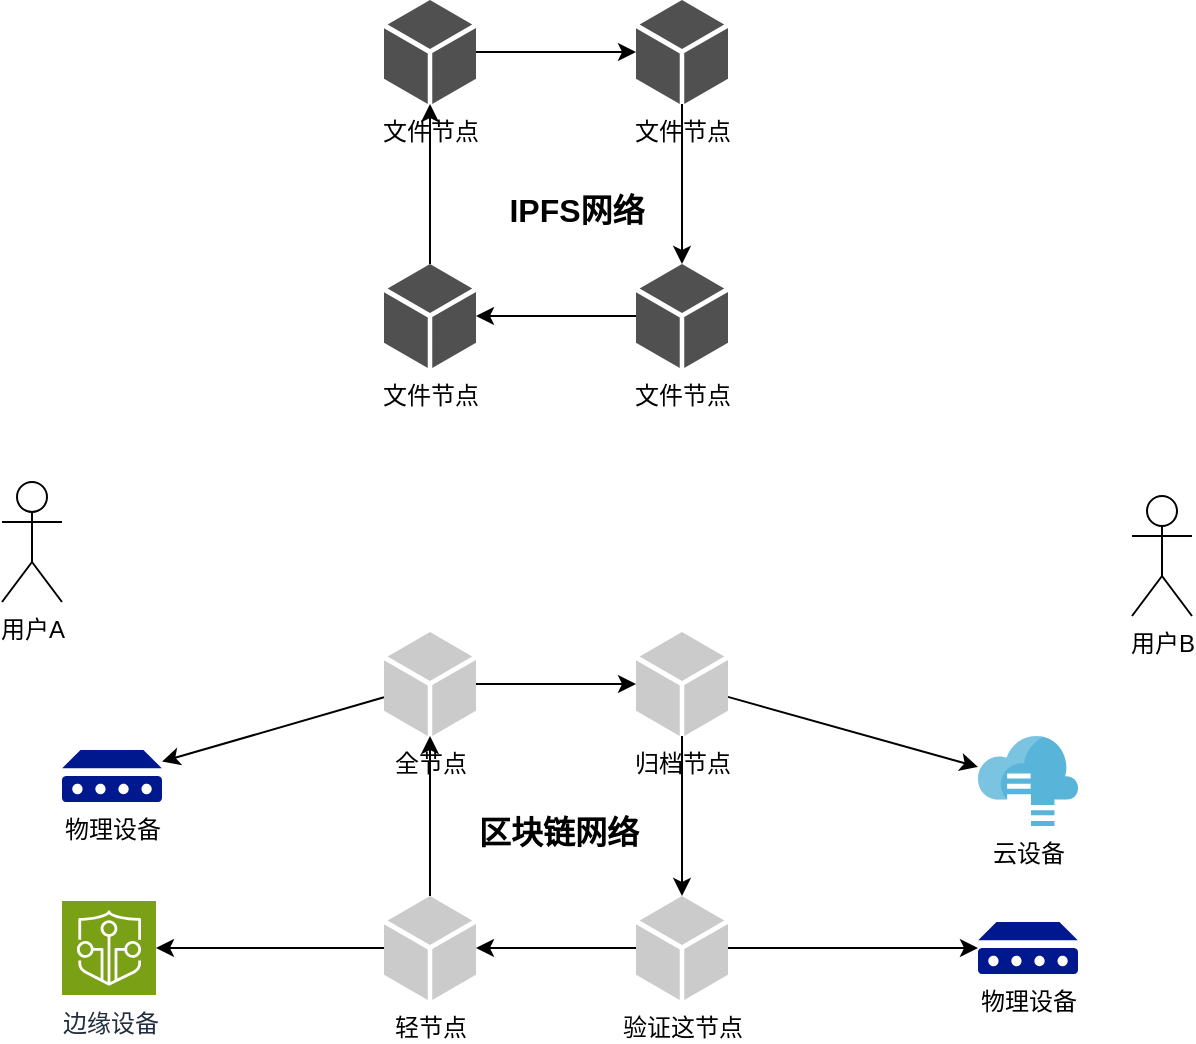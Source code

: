 <mxfile version="24.7.6">
  <diagram name="Page-1" id="s_Dl9qrYyo9qW8SoNdO6">
    <mxGraphModel dx="794" dy="451" grid="1" gridSize="10" guides="1" tooltips="1" connect="1" arrows="1" fold="1" page="1" pageScale="1" pageWidth="850" pageHeight="1100" math="0" shadow="0">
      <root>
        <mxCell id="0" />
        <mxCell id="1" parent="0" />
        <mxCell id="9xFjlU9iyD7qqbfQ3KTe-1" value="用户A" style="shape=umlActor;verticalLabelPosition=bottom;verticalAlign=top;html=1;outlineConnect=0;" vertex="1" parent="1">
          <mxGeometry x="122" y="325" width="30" height="60" as="geometry" />
        </mxCell>
        <mxCell id="9xFjlU9iyD7qqbfQ3KTe-2" value="用户B" style="shape=umlActor;verticalLabelPosition=bottom;verticalAlign=top;html=1;outlineConnect=0;" vertex="1" parent="1">
          <mxGeometry x="687" y="332" width="30" height="60" as="geometry" />
        </mxCell>
        <mxCell id="9xFjlU9iyD7qqbfQ3KTe-5" value="" style="edgeStyle=orthogonalEdgeStyle;rounded=0;orthogonalLoop=1;jettySize=auto;html=1;" edge="1" parent="1" source="9xFjlU9iyD7qqbfQ3KTe-3" target="9xFjlU9iyD7qqbfQ3KTe-4">
          <mxGeometry relative="1" as="geometry" />
        </mxCell>
        <mxCell id="9xFjlU9iyD7qqbfQ3KTe-3" value="文件节点" style="sketch=0;pointerEvents=1;shadow=0;dashed=0;html=1;strokeColor=none;fillColor=#505050;labelPosition=center;verticalLabelPosition=bottom;verticalAlign=top;outlineConnect=0;align=center;shape=mxgraph.office.concepts.node_generic;" vertex="1" parent="1">
          <mxGeometry x="313" y="84" width="46" height="52" as="geometry" />
        </mxCell>
        <mxCell id="9xFjlU9iyD7qqbfQ3KTe-7" value="" style="edgeStyle=orthogonalEdgeStyle;rounded=0;orthogonalLoop=1;jettySize=auto;html=1;" edge="1" parent="1" source="9xFjlU9iyD7qqbfQ3KTe-4" target="9xFjlU9iyD7qqbfQ3KTe-6">
          <mxGeometry relative="1" as="geometry" />
        </mxCell>
        <mxCell id="9xFjlU9iyD7qqbfQ3KTe-4" value="文件节点" style="sketch=0;pointerEvents=1;shadow=0;dashed=0;html=1;strokeColor=none;fillColor=#505050;labelPosition=center;verticalLabelPosition=bottom;verticalAlign=top;outlineConnect=0;align=center;shape=mxgraph.office.concepts.node_generic;" vertex="1" parent="1">
          <mxGeometry x="439" y="84" width="46" height="52" as="geometry" />
        </mxCell>
        <mxCell id="9xFjlU9iyD7qqbfQ3KTe-9" value="" style="edgeStyle=orthogonalEdgeStyle;rounded=0;orthogonalLoop=1;jettySize=auto;html=1;" edge="1" parent="1" source="9xFjlU9iyD7qqbfQ3KTe-6" target="9xFjlU9iyD7qqbfQ3KTe-8">
          <mxGeometry relative="1" as="geometry" />
        </mxCell>
        <mxCell id="9xFjlU9iyD7qqbfQ3KTe-6" value="文件节点" style="sketch=0;pointerEvents=1;shadow=0;dashed=0;html=1;strokeColor=none;fillColor=#505050;labelPosition=center;verticalLabelPosition=bottom;verticalAlign=top;outlineConnect=0;align=center;shape=mxgraph.office.concepts.node_generic;" vertex="1" parent="1">
          <mxGeometry x="439" y="216" width="46" height="52" as="geometry" />
        </mxCell>
        <mxCell id="9xFjlU9iyD7qqbfQ3KTe-10" value="" style="edgeStyle=orthogonalEdgeStyle;rounded=0;orthogonalLoop=1;jettySize=auto;html=1;" edge="1" parent="1" source="9xFjlU9iyD7qqbfQ3KTe-8" target="9xFjlU9iyD7qqbfQ3KTe-3">
          <mxGeometry relative="1" as="geometry" />
        </mxCell>
        <mxCell id="9xFjlU9iyD7qqbfQ3KTe-8" value="文件节点" style="sketch=0;pointerEvents=1;shadow=0;dashed=0;html=1;strokeColor=none;fillColor=#505050;labelPosition=center;verticalLabelPosition=bottom;verticalAlign=top;outlineConnect=0;align=center;shape=mxgraph.office.concepts.node_generic;" vertex="1" parent="1">
          <mxGeometry x="313" y="216" width="46" height="52" as="geometry" />
        </mxCell>
        <mxCell id="9xFjlU9iyD7qqbfQ3KTe-11" value="IPFS网络" style="text;html=1;align=center;verticalAlign=middle;resizable=0;points=[];autosize=1;strokeColor=none;fillColor=none;fontStyle=1;fontSize=16;" vertex="1" parent="1">
          <mxGeometry x="359" y="174" width="100" height="30" as="geometry" />
        </mxCell>
        <mxCell id="9xFjlU9iyD7qqbfQ3KTe-15" value="" style="edgeStyle=orthogonalEdgeStyle;rounded=0;orthogonalLoop=1;jettySize=auto;html=1;" edge="1" parent="1" source="9xFjlU9iyD7qqbfQ3KTe-13" target="9xFjlU9iyD7qqbfQ3KTe-14">
          <mxGeometry relative="1" as="geometry" />
        </mxCell>
        <mxCell id="9xFjlU9iyD7qqbfQ3KTe-27" value="" style="rounded=0;orthogonalLoop=1;jettySize=auto;html=1;" edge="1" parent="1" source="9xFjlU9iyD7qqbfQ3KTe-13" target="9xFjlU9iyD7qqbfQ3KTe-26">
          <mxGeometry relative="1" as="geometry" />
        </mxCell>
        <mxCell id="9xFjlU9iyD7qqbfQ3KTe-13" value="全节点" style="sketch=0;pointerEvents=1;shadow=0;dashed=0;html=1;strokeColor=none;labelPosition=center;verticalLabelPosition=bottom;verticalAlign=top;outlineConnect=0;align=center;shape=mxgraph.office.concepts.node_generic;fillColor=#CCCBCB;" vertex="1" parent="1">
          <mxGeometry x="313" y="400" width="46" height="52" as="geometry" />
        </mxCell>
        <mxCell id="9xFjlU9iyD7qqbfQ3KTe-17" value="" style="edgeStyle=orthogonalEdgeStyle;rounded=0;orthogonalLoop=1;jettySize=auto;html=1;" edge="1" parent="1" source="9xFjlU9iyD7qqbfQ3KTe-14" target="9xFjlU9iyD7qqbfQ3KTe-16">
          <mxGeometry relative="1" as="geometry" />
        </mxCell>
        <mxCell id="9xFjlU9iyD7qqbfQ3KTe-25" value="" style="rounded=0;orthogonalLoop=1;jettySize=auto;html=1;" edge="1" parent="1" source="9xFjlU9iyD7qqbfQ3KTe-14" target="9xFjlU9iyD7qqbfQ3KTe-24">
          <mxGeometry relative="1" as="geometry" />
        </mxCell>
        <mxCell id="9xFjlU9iyD7qqbfQ3KTe-14" value="归档节点" style="sketch=0;pointerEvents=1;shadow=0;dashed=0;html=1;strokeColor=none;labelPosition=center;verticalLabelPosition=bottom;verticalAlign=top;outlineConnect=0;align=center;shape=mxgraph.office.concepts.node_generic;fillColor=#CCCBCB;" vertex="1" parent="1">
          <mxGeometry x="439" y="400" width="46" height="52" as="geometry" />
        </mxCell>
        <mxCell id="9xFjlU9iyD7qqbfQ3KTe-19" value="" style="edgeStyle=orthogonalEdgeStyle;rounded=0;orthogonalLoop=1;jettySize=auto;html=1;" edge="1" parent="1" source="9xFjlU9iyD7qqbfQ3KTe-16" target="9xFjlU9iyD7qqbfQ3KTe-18">
          <mxGeometry relative="1" as="geometry" />
        </mxCell>
        <mxCell id="9xFjlU9iyD7qqbfQ3KTe-31" value="" style="edgeStyle=orthogonalEdgeStyle;rounded=0;orthogonalLoop=1;jettySize=auto;html=1;" edge="1" parent="1" source="9xFjlU9iyD7qqbfQ3KTe-16" target="9xFjlU9iyD7qqbfQ3KTe-30">
          <mxGeometry relative="1" as="geometry" />
        </mxCell>
        <mxCell id="9xFjlU9iyD7qqbfQ3KTe-16" value="验证这节点" style="sketch=0;pointerEvents=1;shadow=0;dashed=0;html=1;strokeColor=none;labelPosition=center;verticalLabelPosition=bottom;verticalAlign=top;outlineConnect=0;align=center;shape=mxgraph.office.concepts.node_generic;fillColor=#CCCBCB;" vertex="1" parent="1">
          <mxGeometry x="439" y="532" width="46" height="52" as="geometry" />
        </mxCell>
        <mxCell id="9xFjlU9iyD7qqbfQ3KTe-21" value="" style="edgeStyle=orthogonalEdgeStyle;rounded=0;orthogonalLoop=1;jettySize=auto;html=1;" edge="1" parent="1" source="9xFjlU9iyD7qqbfQ3KTe-18" target="9xFjlU9iyD7qqbfQ3KTe-13">
          <mxGeometry relative="1" as="geometry" />
        </mxCell>
        <mxCell id="9xFjlU9iyD7qqbfQ3KTe-29" value="" style="edgeStyle=orthogonalEdgeStyle;rounded=0;orthogonalLoop=1;jettySize=auto;html=1;" edge="1" parent="1" source="9xFjlU9iyD7qqbfQ3KTe-18" target="9xFjlU9iyD7qqbfQ3KTe-28">
          <mxGeometry relative="1" as="geometry" />
        </mxCell>
        <mxCell id="9xFjlU9iyD7qqbfQ3KTe-18" value="轻节点" style="sketch=0;pointerEvents=1;shadow=0;dashed=0;html=1;strokeColor=none;labelPosition=center;verticalLabelPosition=bottom;verticalAlign=top;outlineConnect=0;align=center;shape=mxgraph.office.concepts.node_generic;fillColor=#CCCBCB;" vertex="1" parent="1">
          <mxGeometry x="313" y="532" width="46" height="52" as="geometry" />
        </mxCell>
        <mxCell id="9xFjlU9iyD7qqbfQ3KTe-22" value="区块链网络" style="text;html=1;align=center;verticalAlign=middle;resizable=0;points=[];autosize=1;strokeColor=none;fillColor=none;fontStyle=1;fontSize=16;" vertex="1" parent="1">
          <mxGeometry x="345" y="485" width="110" height="30" as="geometry" />
        </mxCell>
        <mxCell id="9xFjlU9iyD7qqbfQ3KTe-24" value="云设备" style="image;sketch=0;aspect=fixed;html=1;points=[];align=center;fontSize=12;image=img/lib/mscae/StorSimple.svg;" vertex="1" parent="1">
          <mxGeometry x="610" y="452" width="50" height="45" as="geometry" />
        </mxCell>
        <mxCell id="9xFjlU9iyD7qqbfQ3KTe-26" value="物理设备" style="sketch=0;aspect=fixed;pointerEvents=1;shadow=0;dashed=0;html=1;strokeColor=none;labelPosition=center;verticalLabelPosition=bottom;verticalAlign=top;align=center;fillColor=#00188D;shape=mxgraph.mscae.enterprise.device" vertex="1" parent="1">
          <mxGeometry x="152" y="459" width="50" height="26" as="geometry" />
        </mxCell>
        <mxCell id="9xFjlU9iyD7qqbfQ3KTe-28" value="边缘设备" style="sketch=0;points=[[0,0,0],[0.25,0,0],[0.5,0,0],[0.75,0,0],[1,0,0],[0,1,0],[0.25,1,0],[0.5,1,0],[0.75,1,0],[1,1,0],[0,0.25,0],[0,0.5,0],[0,0.75,0],[1,0.25,0],[1,0.5,0],[1,0.75,0]];outlineConnect=0;fontColor=#232F3E;fillColor=#7AA116;strokeColor=#ffffff;dashed=0;verticalLabelPosition=bottom;verticalAlign=top;align=center;html=1;fontSize=12;fontStyle=0;aspect=fixed;shape=mxgraph.aws4.resourceIcon;resIcon=mxgraph.aws4.iot_device_defender;" vertex="1" parent="1">
          <mxGeometry x="152" y="534.5" width="47" height="47" as="geometry" />
        </mxCell>
        <mxCell id="9xFjlU9iyD7qqbfQ3KTe-30" value="物理设备" style="sketch=0;aspect=fixed;pointerEvents=1;shadow=0;dashed=0;html=1;strokeColor=none;labelPosition=center;verticalLabelPosition=bottom;verticalAlign=top;align=center;fillColor=#00188D;shape=mxgraph.mscae.enterprise.device" vertex="1" parent="1">
          <mxGeometry x="610" y="545" width="50" height="26" as="geometry" />
        </mxCell>
      </root>
    </mxGraphModel>
  </diagram>
</mxfile>
